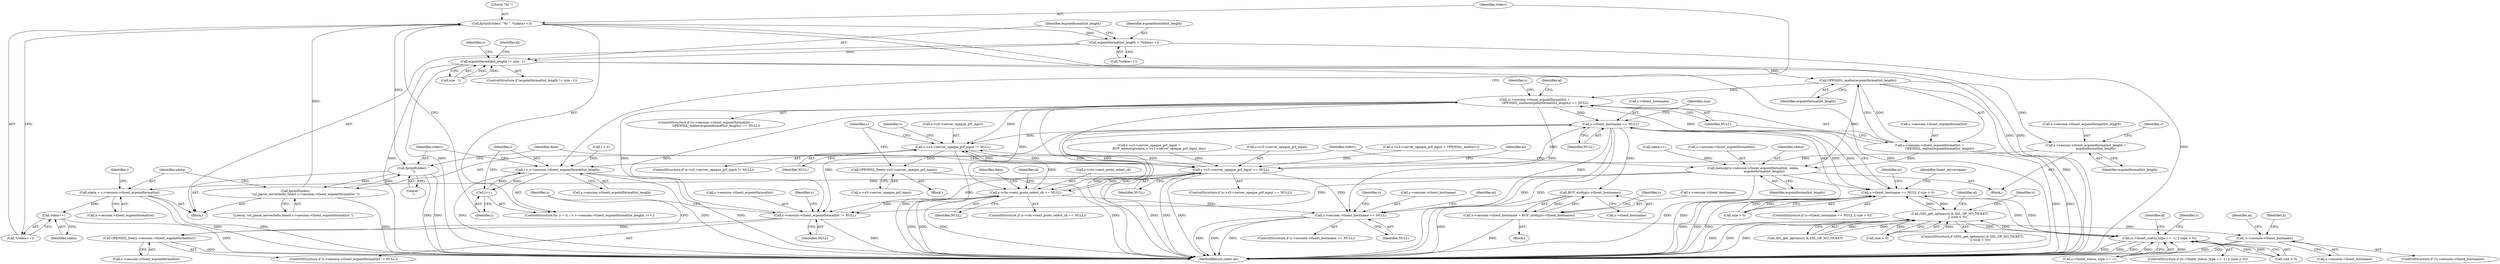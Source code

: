 digraph "0_openssl_a004e72b95835136d3f1ea90517f706c24c03da7_4@API" {
"1000377" [label="(Call,fprintf(stderr, \"%i \", *(sdata++)))"];
"1000354" [label="(Call,fprintf(stderr,\n                    \"ssl_parse_serverhello_tlsext s->session->tlsext_ecpointformatlist \"))"];
"1000383" [label="(Call,fprintf(stderr, \"\n\"))"];
"1000377" [label="(Call,fprintf(stderr, \"%i \", *(sdata++)))"];
"1000276" [label="(Call,ecpointformatlist_length = *(sdata++))"];
"1000282" [label="(Call,ecpointformatlist_length != size - 1)"];
"1000329" [label="(Call,OPENSSL_malloc(ecpointformatlist_length))"];
"1000322" [label="(Call,(s->session->tlsext_ecpointformatlist =\n                     OPENSSL_malloc(ecpointformatlist_length)) == NULL)"];
"1000247" [label="(Call,s->tlsext_hostname == NULL)"];
"1000246" [label="(Call,s->tlsext_hostname == NULL || size > 0)"];
"1000413" [label="(Call,(SSL_get_options(s) & SSL_OP_NO_TICKET)\n                || (size > 0))"];
"1000547" [label="(Call,(s->tlsext_status_type == -1) || (size > 0))"];
"1000308" [label="(Call,s->session->tlsext_ecpointformatlist != NULL)"];
"1000315" [label="(Call,OPENSSL_free(s->session->tlsext_ecpointformatlist))"];
"1000479" [label="(Call,s->s3->server_opaque_prf_input != NULL)"];
"1000487" [label="(Call,OPENSSL_free(s->s3->server_opaque_prf_input))"];
"1000526" [label="(Call,s->s3->server_opaque_prf_input == NULL)"];
"1000588" [label="(Call,s->ctx->next_proto_select_cb == NULL)"];
"1000921" [label="(Call,s->session->tlsext_hostname == NULL)"];
"1000935" [label="(Call,BUF_strdup(s->tlsext_hostname))"];
"1000929" [label="(Call,s->session->tlsext_hostname = BUF_strdup(s->tlsext_hostname))"];
"1000940" [label="(Call,!s->session->tlsext_hostname)"];
"1000323" [label="(Call,s->session->tlsext_ecpointformatlist =\n                     OPENSSL_malloc(ecpointformatlist_length))"];
"1000346" [label="(Call,memcpy(s->session->tlsext_ecpointformatlist, sdata,\n                       ecpointformatlist_length))"];
"1000357" [label="(Call,sdata = s->session->tlsext_ecpointformatlist)"];
"1000381" [label="(Call,sdata++)"];
"1000339" [label="(Call,s->session->tlsext_ecpointformatlist_length =\n                    ecpointformatlist_length)"];
"1000368" [label="(Call,i < s->session->tlsext_ecpointformatlist_length)"];
"1000375" [label="(Call,i++)"];
"1000339" [label="(Call,s->session->tlsext_ecpointformatlist_length =\n                    ecpointformatlist_length)"];
"1000246" [label="(Call,s->tlsext_hostname == NULL || size > 0)"];
"1000248" [label="(Call,s->tlsext_hostname)"];
"1000412" [label="(ControlStructure,if ((SSL_get_options(s) & SSL_OP_NO_TICKET)\n                || (size > 0)))"];
"1000331" [label="(Identifier,NULL)"];
"1000358" [label="(Identifier,sdata)"];
"1000252" [label="(Call,size > 0)"];
"1000936" [label="(Call,s->tlsext_hostname)"];
"1000548" [label="(Call,s->tlsext_status_type == -1)"];
"1000369" [label="(Identifier,i)"];
"1000354" [label="(Call,fprintf(stderr,\n                    \"ssl_parse_serverhello_tlsext s->session->tlsext_ecpointformatlist \"))"];
"1000480" [label="(Call,s->s3->server_opaque_prf_input)"];
"1000594" [label="(Identifier,NULL)"];
"1000922" [label="(Call,s->session->tlsext_hostname)"];
"1000375" [label="(Call,i++)"];
"1000949" [label="(Identifier,al)"];
"1000340" [label="(Call,s->session->tlsext_ecpointformatlist_length)"];
"1000930" [label="(Call,s->session->tlsext_hostname)"];
"1000309" [label="(Call,s->session->tlsext_ecpointformatlist)"];
"1000366" [label="(Identifier,i)"];
"1000282" [label="(Call,ecpointformatlist_length != size - 1)"];
"1000941" [label="(Call,s->session->tlsext_hostname)"];
"1000245" [label="(ControlStructure,if (s->tlsext_hostname == NULL || size > 0))"];
"1000263" [label="(Identifier,tlsext_servername)"];
"1000349" [label="(Identifier,s)"];
"1000547" [label="(Call,(s->tlsext_status_type == -1) || (size > 0))"];
"1000276" [label="(Call,ecpointformatlist_length = *(sdata++))"];
"1000598" [label="(Identifier,al)"];
"1000377" [label="(Call,fprintf(stderr, \"%i \", *(sdata++)))"];
"1000326" [label="(Identifier,s)"];
"1000995" [label="(MethodReturn,static int)"];
"1000284" [label="(Call,size - 1)"];
"1000335" [label="(Identifier,al)"];
"1000342" [label="(Identifier,s)"];
"1000566" [label="(Identifier,s)"];
"1000485" [label="(Identifier,NULL)"];
"1000588" [label="(Call,s->ctx->next_proto_select_cb == NULL)"];
"1000424" [label="(Identifier,al)"];
"1000943" [label="(Identifier,s)"];
"1000359" [label="(Call,s->session->tlsext_ecpointformatlist)"];
"1000382" [label="(Identifier,sdata)"];
"1000932" [label="(Identifier,s)"];
"1000277" [label="(Identifier,ecpointformatlist_length)"];
"1000532" [label="(Identifier,NULL)"];
"1000251" [label="(Identifier,NULL)"];
"1000279" [label="(Call,sdata++)"];
"1000929" [label="(Call,s->session->tlsext_hostname = BUF_strdup(s->tlsext_hostname))"];
"1000488" [label="(Call,s->s3->server_opaque_prf_input)"];
"1000346" [label="(Call,memcpy(s->session->tlsext_ecpointformatlist, sdata,\n                       ecpointformatlist_length))"];
"1000307" [label="(ControlStructure,if (s->session->tlsext_ecpointformatlist != NULL))"];
"1000920" [label="(ControlStructure,if (s->session->tlsext_hostname == NULL))"];
"1000487" [label="(Call,OPENSSL_free(s->s3->server_opaque_prf_input))"];
"1000890" [label="(Identifier,data)"];
"1000299" [label="(Block,)"];
"1000497" [label="(Identifier,s)"];
"1000490" [label="(Identifier,s)"];
"1000290" [label="(Identifier,al)"];
"1000385" [label="(Literal,\"\n\")"];
"1000368" [label="(Call,i < s->session->tlsext_ecpointformatlist_length)"];
"1000270" [label="(Block,)"];
"1000418" [label="(Call,size > 0)"];
"1000384" [label="(Identifier,stderr)"];
"1000935" [label="(Call,BUF_strdup(s->tlsext_hostname))"];
"1000316" [label="(Call,s->session->tlsext_ecpointformatlist)"];
"1000589" [label="(Call,s->ctx->next_proto_select_cb)"];
"1000383" [label="(Call,fprintf(stderr, \"\n\"))"];
"1000356" [label="(Literal,\"ssl_parse_serverhello_tlsext s->session->tlsext_ecpointformatlist \")"];
"1000297" [label="(Identifier,s)"];
"1000347" [label="(Call,s->session->tlsext_ecpointformatlist)"];
"1000921" [label="(Call,s->session->tlsext_hostname == NULL)"];
"1000560" [label="(Identifier,al)"];
"1000315" [label="(Call,OPENSSL_free(s->session->tlsext_ecpointformatlist))"];
"1000357" [label="(Call,sdata = s->session->tlsext_ecpointformatlist)"];
"1000963" [label="(Identifier,p)"];
"1000479" [label="(Call,s->s3->server_opaque_prf_input != NULL)"];
"1000940" [label="(Call,!s->session->tlsext_hostname)"];
"1000345" [label="(Identifier,ecpointformatlist_length)"];
"1000380" [label="(Call,*(sdata++))"];
"1000381" [label="(Call,sdata++)"];
"1000587" [label="(ControlStructure,if (s->ctx->next_proto_select_cb == NULL))"];
"1000414" [label="(Call,SSL_get_options(s) & SSL_OP_NO_TICKET)"];
"1000321" [label="(ControlStructure,if ((s->session->tlsext_ecpointformatlist =\n                     OPENSSL_malloc(ecpointformatlist_length)) == NULL))"];
"1000957" [label="(Identifier,al)"];
"1000330" [label="(Identifier,ecpointformatlist_length)"];
"1000430" [label="(Identifier,s)"];
"1000376" [label="(Identifier,i)"];
"1000365" [label="(Call,i = 0)"];
"1000378" [label="(Identifier,stderr)"];
"1000329" [label="(Call,OPENSSL_malloc(ecpointformatlist_length))"];
"1000526" [label="(Call,s->s3->server_opaque_prf_input == NULL)"];
"1000352" [label="(Identifier,sdata)"];
"1000283" [label="(Identifier,ecpointformatlist_length)"];
"1000927" [label="(Identifier,NULL)"];
"1000258" [label="(Identifier,al)"];
"1000486" [label="(Block,)"];
"1000278" [label="(Call,*(sdata++))"];
"1000355" [label="(Identifier,stderr)"];
"1000318" [label="(Identifier,s)"];
"1000536" [label="(Identifier,al)"];
"1000512" [label="(Call,s->s3->server_opaque_prf_input =\n                    BUF_memdup(sdata, s->s3->server_opaque_prf_input_len))"];
"1000314" [label="(Identifier,NULL)"];
"1000554" [label="(Call,size > 0)"];
"1000939" [label="(ControlStructure,if (!s->session->tlsext_hostname))"];
"1000324" [label="(Call,s->session->tlsext_ecpointformatlist)"];
"1000323" [label="(Call,s->session->tlsext_ecpointformatlist =\n                     OPENSSL_malloc(ecpointformatlist_length))"];
"1000605" [label="(Identifier,data)"];
"1000527" [label="(Call,s->s3->server_opaque_prf_input)"];
"1000379" [label="(Literal,\"%i \")"];
"1000353" [label="(Identifier,ecpointformatlist_length)"];
"1000322" [label="(Call,(s->session->tlsext_ecpointformatlist =\n                     OPENSSL_malloc(ecpointformatlist_length)) == NULL)"];
"1000478" [label="(ControlStructure,if (s->s3->server_opaque_prf_input != NULL))"];
"1000546" [label="(ControlStructure,if ((s->tlsext_status_type == -1) || (size > 0)))"];
"1000928" [label="(Block,)"];
"1000308" [label="(Call,s->session->tlsext_ecpointformatlist != NULL)"];
"1000364" [label="(ControlStructure,for (i = 0; i < s->session->tlsext_ecpointformatlist_length; i++))"];
"1000502" [label="(Call,s->s3->server_opaque_prf_input = OPENSSL_malloc(1))"];
"1000253" [label="(Identifier,size)"];
"1000413" [label="(Call,(SSL_get_options(s) & SSL_OP_NO_TICKET)\n                || (size > 0))"];
"1000525" [label="(ControlStructure,if (s->s3->server_opaque_prf_input == NULL))"];
"1000247" [label="(Call,s->tlsext_hostname == NULL)"];
"1000370" [label="(Call,s->session->tlsext_ecpointformatlist_length)"];
"1000281" [label="(ControlStructure,if (ecpointformatlist_length != size - 1))"];
"1000377" -> "1000364"  [label="AST: "];
"1000377" -> "1000380"  [label="CFG: "];
"1000378" -> "1000377"  [label="AST: "];
"1000379" -> "1000377"  [label="AST: "];
"1000380" -> "1000377"  [label="AST: "];
"1000376" -> "1000377"  [label="CFG: "];
"1000377" -> "1000995"  [label="DDG: "];
"1000377" -> "1000995"  [label="DDG: "];
"1000377" -> "1000276"  [label="DDG: "];
"1000354" -> "1000377"  [label="DDG: "];
"1000377" -> "1000383"  [label="DDG: "];
"1000354" -> "1000270"  [label="AST: "];
"1000354" -> "1000356"  [label="CFG: "];
"1000355" -> "1000354"  [label="AST: "];
"1000356" -> "1000354"  [label="AST: "];
"1000358" -> "1000354"  [label="CFG: "];
"1000354" -> "1000995"  [label="DDG: "];
"1000383" -> "1000354"  [label="DDG: "];
"1000354" -> "1000383"  [label="DDG: "];
"1000383" -> "1000270"  [label="AST: "];
"1000383" -> "1000385"  [label="CFG: "];
"1000384" -> "1000383"  [label="AST: "];
"1000385" -> "1000383"  [label="AST: "];
"1000890" -> "1000383"  [label="CFG: "];
"1000383" -> "1000995"  [label="DDG: "];
"1000383" -> "1000995"  [label="DDG: "];
"1000276" -> "1000270"  [label="AST: "];
"1000276" -> "1000278"  [label="CFG: "];
"1000277" -> "1000276"  [label="AST: "];
"1000278" -> "1000276"  [label="AST: "];
"1000283" -> "1000276"  [label="CFG: "];
"1000276" -> "1000995"  [label="DDG: "];
"1000276" -> "1000282"  [label="DDG: "];
"1000282" -> "1000281"  [label="AST: "];
"1000282" -> "1000284"  [label="CFG: "];
"1000283" -> "1000282"  [label="AST: "];
"1000284" -> "1000282"  [label="AST: "];
"1000290" -> "1000282"  [label="CFG: "];
"1000297" -> "1000282"  [label="CFG: "];
"1000282" -> "1000995"  [label="DDG: "];
"1000282" -> "1000995"  [label="DDG: "];
"1000282" -> "1000995"  [label="DDG: "];
"1000284" -> "1000282"  [label="DDG: "];
"1000284" -> "1000282"  [label="DDG: "];
"1000282" -> "1000329"  [label="DDG: "];
"1000329" -> "1000323"  [label="AST: "];
"1000329" -> "1000330"  [label="CFG: "];
"1000330" -> "1000329"  [label="AST: "];
"1000323" -> "1000329"  [label="CFG: "];
"1000329" -> "1000995"  [label="DDG: "];
"1000329" -> "1000322"  [label="DDG: "];
"1000329" -> "1000323"  [label="DDG: "];
"1000329" -> "1000339"  [label="DDG: "];
"1000329" -> "1000346"  [label="DDG: "];
"1000322" -> "1000321"  [label="AST: "];
"1000322" -> "1000331"  [label="CFG: "];
"1000323" -> "1000322"  [label="AST: "];
"1000331" -> "1000322"  [label="AST: "];
"1000335" -> "1000322"  [label="CFG: "];
"1000342" -> "1000322"  [label="CFG: "];
"1000322" -> "1000995"  [label="DDG: "];
"1000322" -> "1000995"  [label="DDG: "];
"1000322" -> "1000247"  [label="DDG: "];
"1000322" -> "1000308"  [label="DDG: "];
"1000323" -> "1000322"  [label="DDG: "];
"1000308" -> "1000322"  [label="DDG: "];
"1000322" -> "1000479"  [label="DDG: "];
"1000322" -> "1000588"  [label="DDG: "];
"1000322" -> "1000921"  [label="DDG: "];
"1000247" -> "1000246"  [label="AST: "];
"1000247" -> "1000251"  [label="CFG: "];
"1000248" -> "1000247"  [label="AST: "];
"1000251" -> "1000247"  [label="AST: "];
"1000253" -> "1000247"  [label="CFG: "];
"1000246" -> "1000247"  [label="CFG: "];
"1000247" -> "1000995"  [label="DDG: "];
"1000247" -> "1000995"  [label="DDG: "];
"1000247" -> "1000246"  [label="DDG: "];
"1000247" -> "1000246"  [label="DDG: "];
"1000588" -> "1000247"  [label="DDG: "];
"1000526" -> "1000247"  [label="DDG: "];
"1000247" -> "1000308"  [label="DDG: "];
"1000247" -> "1000479"  [label="DDG: "];
"1000247" -> "1000588"  [label="DDG: "];
"1000247" -> "1000921"  [label="DDG: "];
"1000247" -> "1000935"  [label="DDG: "];
"1000246" -> "1000245"  [label="AST: "];
"1000246" -> "1000252"  [label="CFG: "];
"1000252" -> "1000246"  [label="AST: "];
"1000258" -> "1000246"  [label="CFG: "];
"1000263" -> "1000246"  [label="CFG: "];
"1000246" -> "1000995"  [label="DDG: "];
"1000246" -> "1000995"  [label="DDG: "];
"1000246" -> "1000995"  [label="DDG: "];
"1000252" -> "1000246"  [label="DDG: "];
"1000252" -> "1000246"  [label="DDG: "];
"1000547" -> "1000246"  [label="DDG: "];
"1000413" -> "1000246"  [label="DDG: "];
"1000246" -> "1000413"  [label="DDG: "];
"1000246" -> "1000547"  [label="DDG: "];
"1000413" -> "1000412"  [label="AST: "];
"1000413" -> "1000414"  [label="CFG: "];
"1000413" -> "1000418"  [label="CFG: "];
"1000414" -> "1000413"  [label="AST: "];
"1000418" -> "1000413"  [label="AST: "];
"1000424" -> "1000413"  [label="CFG: "];
"1000430" -> "1000413"  [label="CFG: "];
"1000413" -> "1000995"  [label="DDG: "];
"1000413" -> "1000995"  [label="DDG: "];
"1000413" -> "1000995"  [label="DDG: "];
"1000414" -> "1000413"  [label="DDG: "];
"1000414" -> "1000413"  [label="DDG: "];
"1000418" -> "1000413"  [label="DDG: "];
"1000418" -> "1000413"  [label="DDG: "];
"1000547" -> "1000413"  [label="DDG: "];
"1000413" -> "1000547"  [label="DDG: "];
"1000547" -> "1000546"  [label="AST: "];
"1000547" -> "1000548"  [label="CFG: "];
"1000547" -> "1000554"  [label="CFG: "];
"1000548" -> "1000547"  [label="AST: "];
"1000554" -> "1000547"  [label="AST: "];
"1000560" -> "1000547"  [label="CFG: "];
"1000566" -> "1000547"  [label="CFG: "];
"1000547" -> "1000995"  [label="DDG: "];
"1000547" -> "1000995"  [label="DDG: "];
"1000547" -> "1000995"  [label="DDG: "];
"1000548" -> "1000547"  [label="DDG: "];
"1000548" -> "1000547"  [label="DDG: "];
"1000554" -> "1000547"  [label="DDG: "];
"1000554" -> "1000547"  [label="DDG: "];
"1000308" -> "1000307"  [label="AST: "];
"1000308" -> "1000314"  [label="CFG: "];
"1000309" -> "1000308"  [label="AST: "];
"1000314" -> "1000308"  [label="AST: "];
"1000318" -> "1000308"  [label="CFG: "];
"1000326" -> "1000308"  [label="CFG: "];
"1000308" -> "1000995"  [label="DDG: "];
"1000346" -> "1000308"  [label="DDG: "];
"1000588" -> "1000308"  [label="DDG: "];
"1000526" -> "1000308"  [label="DDG: "];
"1000308" -> "1000315"  [label="DDG: "];
"1000315" -> "1000307"  [label="AST: "];
"1000315" -> "1000316"  [label="CFG: "];
"1000316" -> "1000315"  [label="AST: "];
"1000326" -> "1000315"  [label="CFG: "];
"1000315" -> "1000995"  [label="DDG: "];
"1000479" -> "1000478"  [label="AST: "];
"1000479" -> "1000485"  [label="CFG: "];
"1000480" -> "1000479"  [label="AST: "];
"1000485" -> "1000479"  [label="AST: "];
"1000490" -> "1000479"  [label="CFG: "];
"1000497" -> "1000479"  [label="CFG: "];
"1000479" -> "1000995"  [label="DDG: "];
"1000526" -> "1000479"  [label="DDG: "];
"1000526" -> "1000479"  [label="DDG: "];
"1000588" -> "1000479"  [label="DDG: "];
"1000479" -> "1000487"  [label="DDG: "];
"1000479" -> "1000526"  [label="DDG: "];
"1000487" -> "1000486"  [label="AST: "];
"1000487" -> "1000488"  [label="CFG: "];
"1000488" -> "1000487"  [label="AST: "];
"1000497" -> "1000487"  [label="CFG: "];
"1000487" -> "1000995"  [label="DDG: "];
"1000526" -> "1000525"  [label="AST: "];
"1000526" -> "1000532"  [label="CFG: "];
"1000527" -> "1000526"  [label="AST: "];
"1000532" -> "1000526"  [label="AST: "];
"1000536" -> "1000526"  [label="CFG: "];
"1000890" -> "1000526"  [label="CFG: "];
"1000526" -> "1000995"  [label="DDG: "];
"1000526" -> "1000995"  [label="DDG: "];
"1000526" -> "1000995"  [label="DDG: "];
"1000512" -> "1000526"  [label="DDG: "];
"1000502" -> "1000526"  [label="DDG: "];
"1000526" -> "1000588"  [label="DDG: "];
"1000526" -> "1000921"  [label="DDG: "];
"1000588" -> "1000587"  [label="AST: "];
"1000588" -> "1000594"  [label="CFG: "];
"1000589" -> "1000588"  [label="AST: "];
"1000594" -> "1000588"  [label="AST: "];
"1000598" -> "1000588"  [label="CFG: "];
"1000605" -> "1000588"  [label="CFG: "];
"1000588" -> "1000995"  [label="DDG: "];
"1000588" -> "1000995"  [label="DDG: "];
"1000588" -> "1000995"  [label="DDG: "];
"1000588" -> "1000921"  [label="DDG: "];
"1000921" -> "1000920"  [label="AST: "];
"1000921" -> "1000927"  [label="CFG: "];
"1000922" -> "1000921"  [label="AST: "];
"1000927" -> "1000921"  [label="AST: "];
"1000932" -> "1000921"  [label="CFG: "];
"1000957" -> "1000921"  [label="CFG: "];
"1000921" -> "1000995"  [label="DDG: "];
"1000921" -> "1000995"  [label="DDG: "];
"1000921" -> "1000995"  [label="DDG: "];
"1000935" -> "1000929"  [label="AST: "];
"1000935" -> "1000936"  [label="CFG: "];
"1000936" -> "1000935"  [label="AST: "];
"1000929" -> "1000935"  [label="CFG: "];
"1000935" -> "1000995"  [label="DDG: "];
"1000935" -> "1000929"  [label="DDG: "];
"1000929" -> "1000928"  [label="AST: "];
"1000930" -> "1000929"  [label="AST: "];
"1000943" -> "1000929"  [label="CFG: "];
"1000929" -> "1000995"  [label="DDG: "];
"1000929" -> "1000940"  [label="DDG: "];
"1000940" -> "1000939"  [label="AST: "];
"1000940" -> "1000941"  [label="CFG: "];
"1000941" -> "1000940"  [label="AST: "];
"1000949" -> "1000940"  [label="CFG: "];
"1000963" -> "1000940"  [label="CFG: "];
"1000940" -> "1000995"  [label="DDG: "];
"1000940" -> "1000995"  [label="DDG: "];
"1000324" -> "1000323"  [label="AST: "];
"1000331" -> "1000323"  [label="CFG: "];
"1000323" -> "1000995"  [label="DDG: "];
"1000323" -> "1000995"  [label="DDG: "];
"1000323" -> "1000346"  [label="DDG: "];
"1000346" -> "1000299"  [label="AST: "];
"1000346" -> "1000353"  [label="CFG: "];
"1000347" -> "1000346"  [label="AST: "];
"1000352" -> "1000346"  [label="AST: "];
"1000353" -> "1000346"  [label="AST: "];
"1000355" -> "1000346"  [label="CFG: "];
"1000346" -> "1000995"  [label="DDG: "];
"1000346" -> "1000995"  [label="DDG: "];
"1000279" -> "1000346"  [label="DDG: "];
"1000346" -> "1000357"  [label="DDG: "];
"1000357" -> "1000270"  [label="AST: "];
"1000357" -> "1000359"  [label="CFG: "];
"1000358" -> "1000357"  [label="AST: "];
"1000359" -> "1000357"  [label="AST: "];
"1000366" -> "1000357"  [label="CFG: "];
"1000357" -> "1000995"  [label="DDG: "];
"1000357" -> "1000995"  [label="DDG: "];
"1000357" -> "1000381"  [label="DDG: "];
"1000381" -> "1000380"  [label="AST: "];
"1000381" -> "1000382"  [label="CFG: "];
"1000382" -> "1000381"  [label="AST: "];
"1000380" -> "1000381"  [label="CFG: "];
"1000381" -> "1000995"  [label="DDG: "];
"1000339" -> "1000299"  [label="AST: "];
"1000339" -> "1000345"  [label="CFG: "];
"1000340" -> "1000339"  [label="AST: "];
"1000345" -> "1000339"  [label="AST: "];
"1000349" -> "1000339"  [label="CFG: "];
"1000339" -> "1000368"  [label="DDG: "];
"1000368" -> "1000364"  [label="AST: "];
"1000368" -> "1000370"  [label="CFG: "];
"1000369" -> "1000368"  [label="AST: "];
"1000370" -> "1000368"  [label="AST: "];
"1000378" -> "1000368"  [label="CFG: "];
"1000384" -> "1000368"  [label="CFG: "];
"1000368" -> "1000995"  [label="DDG: "];
"1000368" -> "1000995"  [label="DDG: "];
"1000368" -> "1000995"  [label="DDG: "];
"1000375" -> "1000368"  [label="DDG: "];
"1000365" -> "1000368"  [label="DDG: "];
"1000368" -> "1000375"  [label="DDG: "];
"1000375" -> "1000364"  [label="AST: "];
"1000375" -> "1000376"  [label="CFG: "];
"1000376" -> "1000375"  [label="AST: "];
"1000369" -> "1000375"  [label="CFG: "];
}
